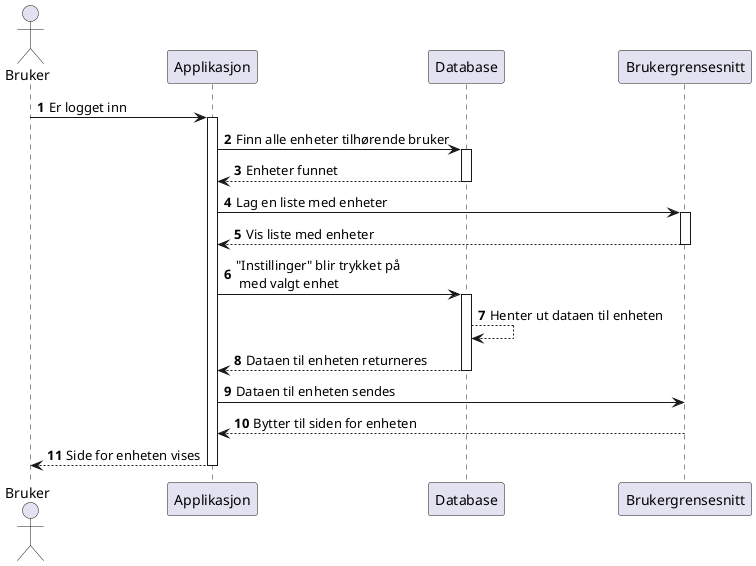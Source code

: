 @startuml
'https://plantuml.com/sequence-diagram

autonumber

actor Bruker
Bruker -> Applikasjon ++: Er logget inn

Applikasjon -> Database ++: Finn alle enheter tilhørende bruker

Applikasjon <-- Database --: Enheter funnet

Applikasjon -> Brukergrensesnitt ++: Lag en liste med enheter

Applikasjon <-- Brukergrensesnitt --: Vis liste med enheter

Applikasjon -> Database ++: "Instillinger" blir trykket på\n med valgt enhet

Database --> Database: Henter ut dataen til enheten

Applikasjon <-- Database --: Dataen til enheten returneres

Applikasjon -> Brukergrensesnitt : Dataen til enheten sendes

Applikasjon <-- Brukergrensesnitt: Bytter til siden for enheten

Bruker <-- Applikasjon --: Side for enheten vises
@enduml